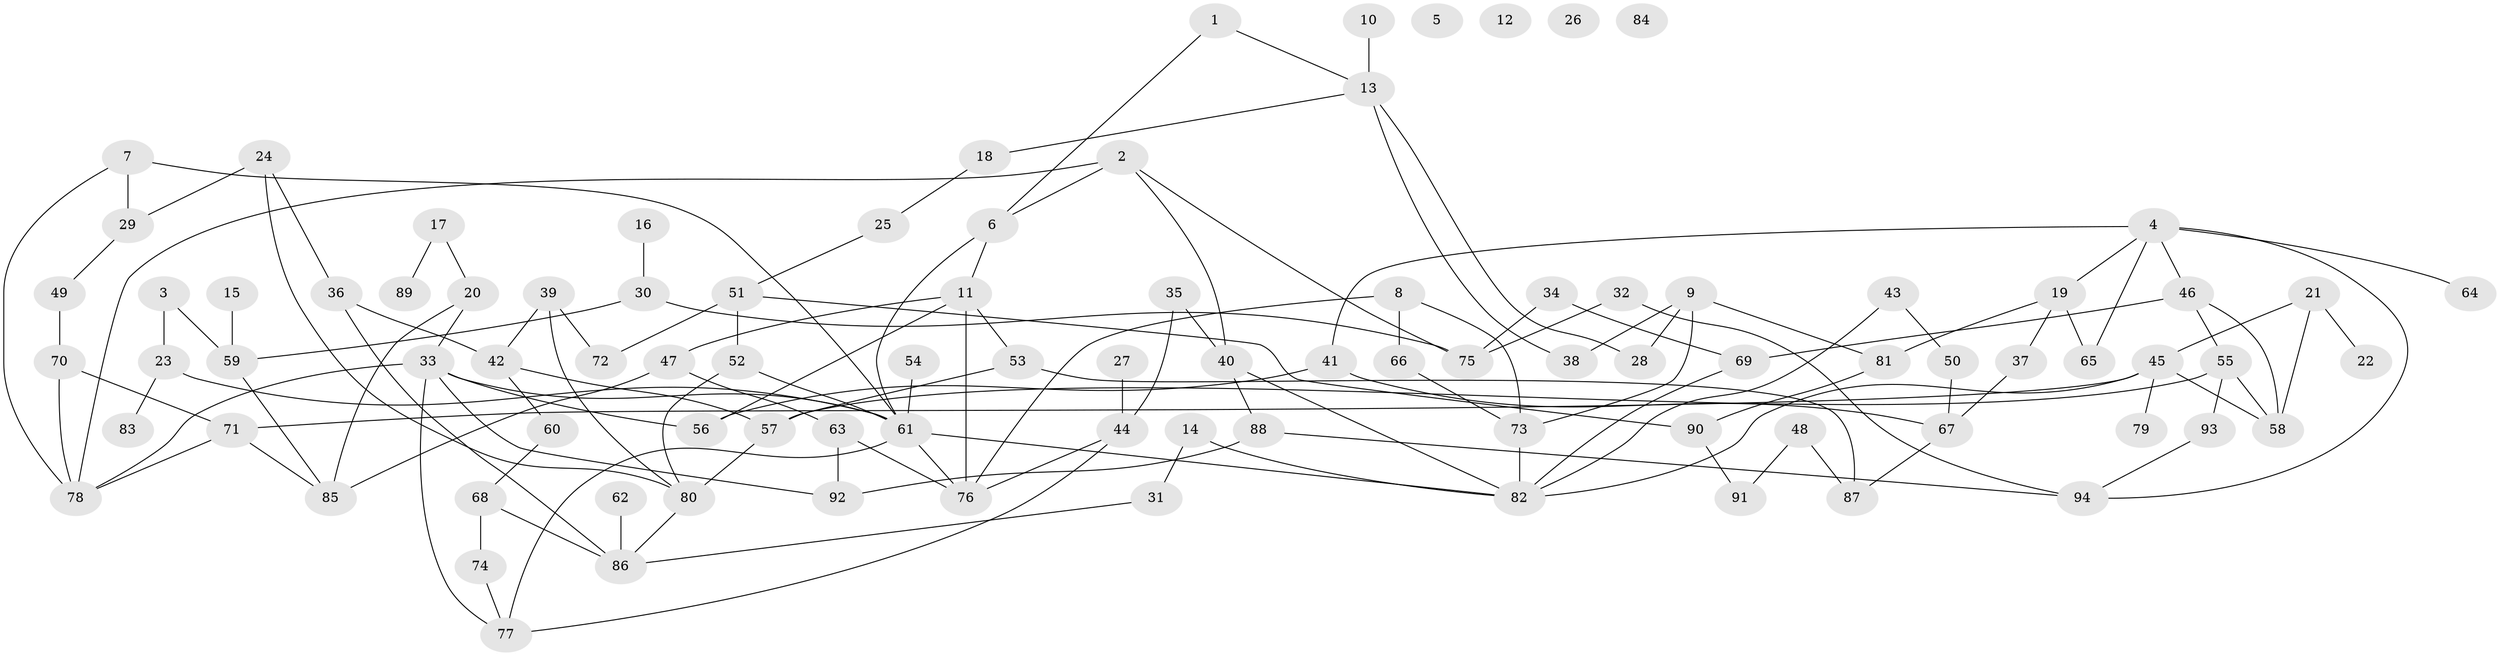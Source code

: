 // coarse degree distribution, {2: 0.36, 4: 0.08, 10: 0.08, 3: 0.08, 7: 0.12, 9: 0.08, 1: 0.2}
// Generated by graph-tools (version 1.1) at 2025/35/03/04/25 23:35:44]
// undirected, 94 vertices, 137 edges
graph export_dot {
  node [color=gray90,style=filled];
  1;
  2;
  3;
  4;
  5;
  6;
  7;
  8;
  9;
  10;
  11;
  12;
  13;
  14;
  15;
  16;
  17;
  18;
  19;
  20;
  21;
  22;
  23;
  24;
  25;
  26;
  27;
  28;
  29;
  30;
  31;
  32;
  33;
  34;
  35;
  36;
  37;
  38;
  39;
  40;
  41;
  42;
  43;
  44;
  45;
  46;
  47;
  48;
  49;
  50;
  51;
  52;
  53;
  54;
  55;
  56;
  57;
  58;
  59;
  60;
  61;
  62;
  63;
  64;
  65;
  66;
  67;
  68;
  69;
  70;
  71;
  72;
  73;
  74;
  75;
  76;
  77;
  78;
  79;
  80;
  81;
  82;
  83;
  84;
  85;
  86;
  87;
  88;
  89;
  90;
  91;
  92;
  93;
  94;
  1 -- 6;
  1 -- 13;
  2 -- 6;
  2 -- 40;
  2 -- 75;
  2 -- 78;
  3 -- 23;
  3 -- 59;
  4 -- 19;
  4 -- 41;
  4 -- 46;
  4 -- 64;
  4 -- 65;
  4 -- 94;
  6 -- 11;
  6 -- 61;
  7 -- 29;
  7 -- 61;
  7 -- 78;
  8 -- 66;
  8 -- 73;
  8 -- 76;
  9 -- 28;
  9 -- 38;
  9 -- 73;
  9 -- 81;
  10 -- 13;
  11 -- 47;
  11 -- 53;
  11 -- 56;
  11 -- 76;
  13 -- 18;
  13 -- 28;
  13 -- 38;
  14 -- 31;
  14 -- 82;
  15 -- 59;
  16 -- 30;
  17 -- 20;
  17 -- 89;
  18 -- 25;
  19 -- 37;
  19 -- 65;
  19 -- 81;
  20 -- 33;
  20 -- 85;
  21 -- 22;
  21 -- 45;
  21 -- 58;
  23 -- 61;
  23 -- 83;
  24 -- 29;
  24 -- 36;
  24 -- 80;
  25 -- 51;
  27 -- 44;
  29 -- 49;
  30 -- 59;
  30 -- 75;
  31 -- 86;
  32 -- 75;
  32 -- 94;
  33 -- 56;
  33 -- 61;
  33 -- 77;
  33 -- 78;
  33 -- 92;
  34 -- 69;
  34 -- 75;
  35 -- 40;
  35 -- 44;
  36 -- 42;
  36 -- 86;
  37 -- 67;
  39 -- 42;
  39 -- 72;
  39 -- 80;
  40 -- 82;
  40 -- 88;
  41 -- 56;
  41 -- 67;
  42 -- 57;
  42 -- 60;
  43 -- 50;
  43 -- 82;
  44 -- 76;
  44 -- 77;
  45 -- 58;
  45 -- 71;
  45 -- 79;
  45 -- 82;
  46 -- 55;
  46 -- 58;
  46 -- 69;
  47 -- 63;
  47 -- 85;
  48 -- 87;
  48 -- 91;
  49 -- 70;
  50 -- 67;
  51 -- 52;
  51 -- 72;
  51 -- 90;
  52 -- 61;
  52 -- 80;
  53 -- 57;
  53 -- 87;
  54 -- 61;
  55 -- 57;
  55 -- 58;
  55 -- 93;
  57 -- 80;
  59 -- 85;
  60 -- 68;
  61 -- 76;
  61 -- 77;
  61 -- 82;
  62 -- 86;
  63 -- 76;
  63 -- 92;
  66 -- 73;
  67 -- 87;
  68 -- 74;
  68 -- 86;
  69 -- 82;
  70 -- 71;
  70 -- 78;
  71 -- 78;
  71 -- 85;
  73 -- 82;
  74 -- 77;
  80 -- 86;
  81 -- 90;
  88 -- 92;
  88 -- 94;
  90 -- 91;
  93 -- 94;
}
